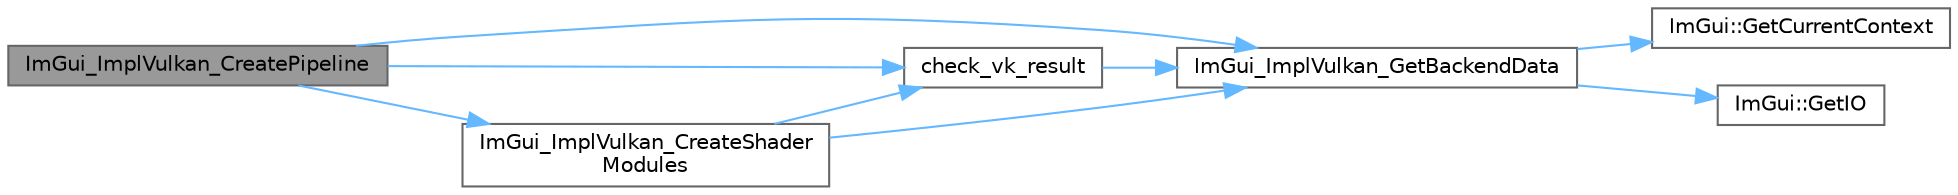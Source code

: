 digraph "ImGui_ImplVulkan_CreatePipeline"
{
 // LATEX_PDF_SIZE
  bgcolor="transparent";
  edge [fontname=Helvetica,fontsize=10,labelfontname=Helvetica,labelfontsize=10];
  node [fontname=Helvetica,fontsize=10,shape=box,height=0.2,width=0.4];
  rankdir="LR";
  Node1 [id="Node000001",label="ImGui_ImplVulkan_CreatePipeline",height=0.2,width=0.4,color="gray40", fillcolor="grey60", style="filled", fontcolor="black",tooltip=" "];
  Node1 -> Node2 [id="edge9_Node000001_Node000002",color="steelblue1",style="solid",tooltip=" "];
  Node2 [id="Node000002",label="check_vk_result",height=0.2,width=0.4,color="grey40", fillcolor="white", style="filled",URL="$imgui__impl__vulkan_8cpp.html#a1ea6c63eab2860beea5e3c89c1afbbc1",tooltip=" "];
  Node2 -> Node3 [id="edge10_Node000002_Node000003",color="steelblue1",style="solid",tooltip=" "];
  Node3 [id="Node000003",label="ImGui_ImplVulkan_GetBackendData",height=0.2,width=0.4,color="grey40", fillcolor="white", style="filled",URL="$imgui__impl__vulkan_8cpp.html#a0fb93ffd0b4ff71a58e6c08f654fb26d",tooltip=" "];
  Node3 -> Node4 [id="edge11_Node000003_Node000004",color="steelblue1",style="solid",tooltip=" "];
  Node4 [id="Node000004",label="ImGui::GetCurrentContext",height=0.2,width=0.4,color="grey40", fillcolor="white", style="filled",URL="$namespace_im_gui.html#af557a6de5538099a0f6047eb994bbf42",tooltip=" "];
  Node3 -> Node5 [id="edge12_Node000003_Node000005",color="steelblue1",style="solid",tooltip=" "];
  Node5 [id="Node000005",label="ImGui::GetIO",height=0.2,width=0.4,color="grey40", fillcolor="white", style="filled",URL="$namespace_im_gui.html#a7dea7d0530868f078324f14a308f0c3c",tooltip=" "];
  Node1 -> Node6 [id="edge13_Node000001_Node000006",color="steelblue1",style="solid",tooltip=" "];
  Node6 [id="Node000006",label="ImGui_ImplVulkan_CreateShader\lModules",height=0.2,width=0.4,color="grey40", fillcolor="white", style="filled",URL="$imgui__impl__vulkan_8cpp.html#a251fe37ea2531ab6c862cbda059ccff6",tooltip=" "];
  Node6 -> Node2 [id="edge14_Node000006_Node000002",color="steelblue1",style="solid",tooltip=" "];
  Node6 -> Node3 [id="edge15_Node000006_Node000003",color="steelblue1",style="solid",tooltip=" "];
  Node1 -> Node3 [id="edge16_Node000001_Node000003",color="steelblue1",style="solid",tooltip=" "];
}
